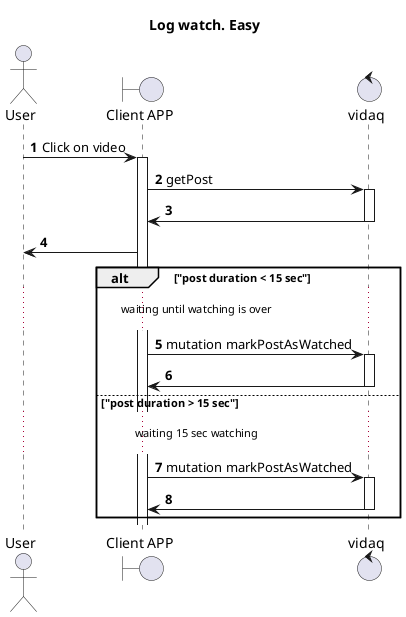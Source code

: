@startuml
'https://plantuml.com/sequence-diagram

autonumber

title "Log watch. Easy"
actor User as U
boundary "Client APP" as GUI
control "vidaq" as V

autonumber

U -> GUI: Click on video
activate GUI
GUI -> V: getPost
activate V
V -> GUI:
deactivate V
GUI -> U:

alt "post duration < 15 sec"
... waiting until watching is over ...
GUI -> V: mutation markPostAsWatched
activate V
V -> GUI:
deactivate V
else "post duration > 15 sec"
... waiting 15 sec watching ...
GUI -> V: mutation markPostAsWatched
activate V
V -> GUI:
deactivate V
end
@enduml